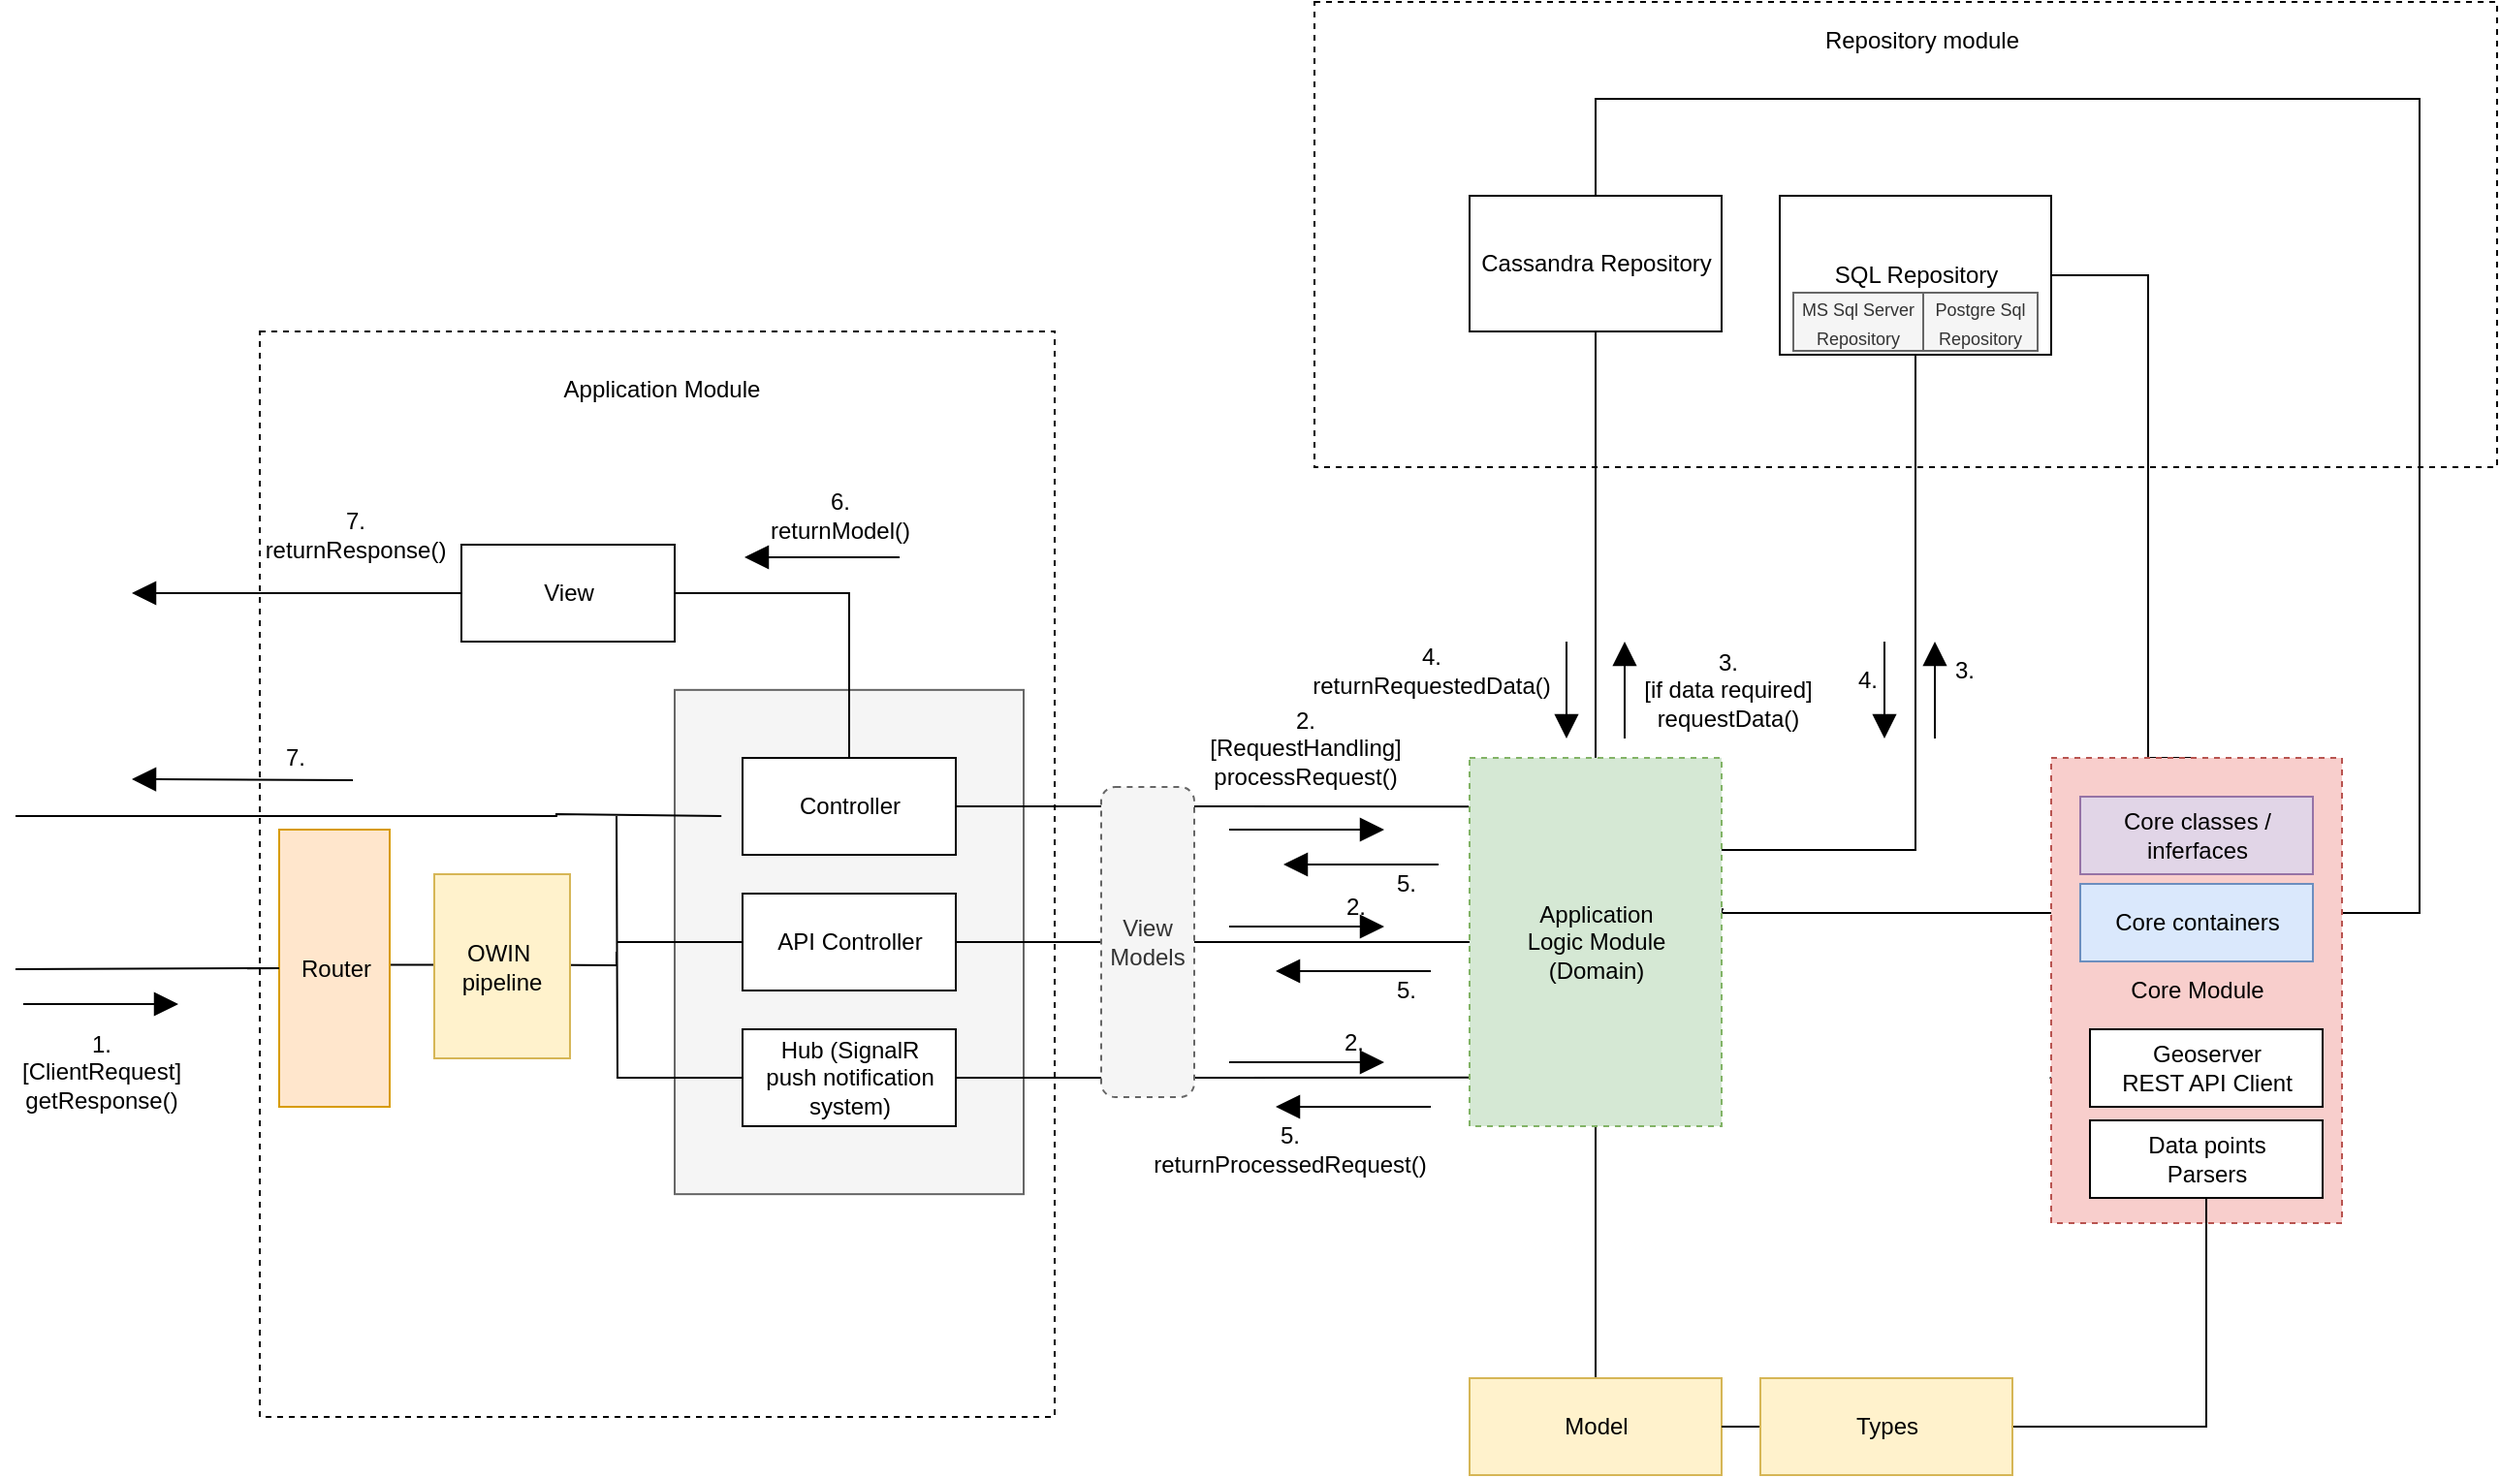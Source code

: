 <mxfile version="13.1.11" type="device"><diagram id="04vPOjAJPhElB2uceswn" name="Page-1"><mxGraphModel dx="2453" dy="2068" grid="1" gridSize="10" guides="1" tooltips="1" connect="1" arrows="1" fold="1" page="1" pageScale="1" pageWidth="827" pageHeight="1169" math="0" shadow="0"><root><mxCell id="0"/><mxCell id="1" parent="0"/><mxCell id="41lB8vfgS192ODBAD9r5-1" value="" style="rounded=0;whiteSpace=wrap;html=1;fillColor=none;dashed=1;" vertex="1" parent="1"><mxGeometry x="-254" y="-140" width="410" height="560" as="geometry"/></mxCell><mxCell id="MsvtIZEtKyDef6mCxS-_-30" value="" style="html=1;fillColor=#f5f5f5;strokeColor=#666666;fontColor=#333333;labelPosition=center;verticalLabelPosition=middle;align=center;verticalAlign=top;" parent="1" vertex="1"><mxGeometry x="-40" y="44.93" width="180" height="260.14" as="geometry"/></mxCell><mxCell id="MsvtIZEtKyDef6mCxS-_-14" style="edgeStyle=orthogonalEdgeStyle;rounded=0;orthogonalLoop=1;jettySize=auto;html=1;exitX=1;exitY=0.5;exitDx=0;exitDy=0;entryX=-0.003;entryY=0.132;entryDx=0;entryDy=0;entryPerimeter=0;endArrow=none;endFill=0;" parent="1" source="MsvtIZEtKyDef6mCxS-_-1" target="MsvtIZEtKyDef6mCxS-_-4" edge="1"><mxGeometry relative="1" as="geometry"/></mxCell><mxCell id="MsvtIZEtKyDef6mCxS-_-27" style="edgeStyle=orthogonalEdgeStyle;rounded=0;orthogonalLoop=1;jettySize=auto;html=1;exitX=0;exitY=0.5;exitDx=0;exitDy=0;endArrow=none;endFill=0;" parent="1" edge="1"><mxGeometry relative="1" as="geometry"><mxPoint x="-380" y="110" as="targetPoint"/><mxPoint x="-15.905" y="109.952" as="sourcePoint"/><Array as="points"><mxPoint x="-101" y="109"/><mxPoint x="-101" y="110"/></Array></mxGeometry></mxCell><mxCell id="MsvtIZEtKyDef6mCxS-_-1" value="Controller" style="html=1;" parent="1" vertex="1"><mxGeometry x="-5" y="80" width="110" height="50" as="geometry"/></mxCell><mxCell id="MsvtIZEtKyDef6mCxS-_-11" value="" style="edgeStyle=orthogonalEdgeStyle;rounded=0;orthogonalLoop=1;jettySize=auto;html=1;endArrow=none;endFill=0;" parent="1" source="MsvtIZEtKyDef6mCxS-_-2" target="MsvtIZEtKyDef6mCxS-_-4" edge="1"><mxGeometry relative="1" as="geometry"/></mxCell><mxCell id="MsvtIZEtKyDef6mCxS-_-28" style="edgeStyle=orthogonalEdgeStyle;rounded=0;orthogonalLoop=1;jettySize=auto;html=1;exitX=0;exitY=0.5;exitDx=0;exitDy=0;endArrow=none;endFill=0;" parent="1" source="MsvtIZEtKyDef6mCxS-_-2" edge="1"><mxGeometry relative="1" as="geometry"><mxPoint x="-70" y="174.952" as="targetPoint"/></mxGeometry></mxCell><mxCell id="MsvtIZEtKyDef6mCxS-_-2" value="API Controller" style="html=1;" parent="1" vertex="1"><mxGeometry x="-5" y="150" width="110" height="50" as="geometry"/></mxCell><mxCell id="MsvtIZEtKyDef6mCxS-_-13" style="edgeStyle=orthogonalEdgeStyle;rounded=0;orthogonalLoop=1;jettySize=auto;html=1;exitX=1;exitY=0.5;exitDx=0;exitDy=0;entryX=-0.003;entryY=0.868;entryDx=0;entryDy=0;entryPerimeter=0;endArrow=none;endFill=0;" parent="1" source="MsvtIZEtKyDef6mCxS-_-3" target="MsvtIZEtKyDef6mCxS-_-4" edge="1"><mxGeometry relative="1" as="geometry"/></mxCell><mxCell id="MsvtIZEtKyDef6mCxS-_-26" style="edgeStyle=orthogonalEdgeStyle;rounded=0;orthogonalLoop=1;jettySize=auto;html=1;exitX=0;exitY=0.5;exitDx=0;exitDy=0;endArrow=none;endFill=0;" parent="1" source="MsvtIZEtKyDef6mCxS-_-3" edge="1"><mxGeometry relative="1" as="geometry"><mxPoint x="-70" y="110" as="targetPoint"/></mxGeometry></mxCell><mxCell id="MsvtIZEtKyDef6mCxS-_-3" value="&lt;div&gt;Hub (SignalR &lt;br&gt;&lt;/div&gt;&lt;div&gt;push notification&lt;/div&gt;&lt;div&gt;system)&lt;/div&gt;" style="html=1;" parent="1" vertex="1"><mxGeometry x="-5" y="220" width="110" height="50" as="geometry"/></mxCell><mxCell id="MsvtIZEtKyDef6mCxS-_-15" style="edgeStyle=orthogonalEdgeStyle;rounded=0;orthogonalLoop=1;jettySize=auto;html=1;exitX=0.5;exitY=0;exitDx=0;exitDy=0;entryX=0.5;entryY=1;entryDx=0;entryDy=0;endArrow=none;endFill=0;" parent="1" source="MsvtIZEtKyDef6mCxS-_-4" target="MsvtIZEtKyDef6mCxS-_-5" edge="1"><mxGeometry relative="1" as="geometry"/></mxCell><mxCell id="MsvtIZEtKyDef6mCxS-_-18" style="edgeStyle=orthogonalEdgeStyle;rounded=0;orthogonalLoop=1;jettySize=auto;html=1;exitX=0.5;exitY=1;exitDx=0;exitDy=0;entryX=0.5;entryY=0;entryDx=0;entryDy=0;endArrow=none;endFill=0;" parent="1" source="MsvtIZEtKyDef6mCxS-_-4" target="MsvtIZEtKyDef6mCxS-_-7" edge="1"><mxGeometry relative="1" as="geometry"/></mxCell><mxCell id="MsvtIZEtKyDef6mCxS-_-20" style="edgeStyle=orthogonalEdgeStyle;rounded=0;orthogonalLoop=1;jettySize=auto;html=1;exitX=1.008;exitY=0.411;exitDx=0;exitDy=0;entryX=-0.005;entryY=0.688;entryDx=0;entryDy=0;entryPerimeter=0;endArrow=none;endFill=0;exitPerimeter=0;" parent="1" source="MsvtIZEtKyDef6mCxS-_-4" target="MsvtIZEtKyDef6mCxS-_-8" edge="1"><mxGeometry relative="1" as="geometry"><Array as="points"><mxPoint x="500" y="158"/><mxPoint x="500" y="160"/><mxPoint x="680" y="160"/></Array></mxGeometry></mxCell><mxCell id="MsvtIZEtKyDef6mCxS-_-29" style="edgeStyle=orthogonalEdgeStyle;rounded=0;orthogonalLoop=1;jettySize=auto;html=1;exitX=1;exitY=0.25;exitDx=0;exitDy=0;entryX=0.5;entryY=1;entryDx=0;entryDy=0;endArrow=none;endFill=0;" parent="1" source="MsvtIZEtKyDef6mCxS-_-4" target="MsvtIZEtKyDef6mCxS-_-6" edge="1"><mxGeometry relative="1" as="geometry"/></mxCell><mxCell id="MsvtIZEtKyDef6mCxS-_-4" value="&lt;div&gt;Application&lt;/div&gt;&lt;div&gt;Logic Module&lt;br&gt;&lt;/div&gt;&lt;div&gt;(Domain)&lt;/div&gt;" style="html=1;fillColor=#d5e8d4;strokeColor=#82b366;dashed=1;" parent="1" vertex="1"><mxGeometry x="370" y="80" width="130" height="190" as="geometry"/></mxCell><mxCell id="MsvtIZEtKyDef6mCxS-_-21" style="edgeStyle=orthogonalEdgeStyle;rounded=0;orthogonalLoop=1;jettySize=auto;html=1;exitX=0.5;exitY=0;exitDx=0;exitDy=0;endArrow=none;endFill=0;" parent="1" source="MsvtIZEtKyDef6mCxS-_-5" edge="1"><mxGeometry relative="1" as="geometry"><Array as="points"><mxPoint x="435" y="-260"/><mxPoint x="860" y="-260"/><mxPoint x="860" y="160"/></Array><mxPoint x="811" y="160" as="targetPoint"/></mxGeometry></mxCell><mxCell id="MsvtIZEtKyDef6mCxS-_-5" value="Cassandra Repository" style="html=1;" parent="1" vertex="1"><mxGeometry x="370" y="-210" width="130" height="70" as="geometry"/></mxCell><mxCell id="MsvtIZEtKyDef6mCxS-_-22" style="edgeStyle=orthogonalEdgeStyle;rounded=0;orthogonalLoop=1;jettySize=auto;html=1;exitX=1;exitY=0.5;exitDx=0;exitDy=0;entryX=0.5;entryY=0;entryDx=0;entryDy=0;endArrow=none;endFill=0;" parent="1" source="MsvtIZEtKyDef6mCxS-_-6" target="MsvtIZEtKyDef6mCxS-_-8" edge="1"><mxGeometry relative="1" as="geometry"><Array as="points"><mxPoint x="720" y="-169"/><mxPoint x="720" y="80"/></Array></mxGeometry></mxCell><mxCell id="MsvtIZEtKyDef6mCxS-_-6" value="SQL Repository" style="html=1;" parent="1" vertex="1"><mxGeometry x="530" y="-210" width="140" height="82" as="geometry"/></mxCell><mxCell id="MsvtIZEtKyDef6mCxS-_-7" value="Model" style="html=1;fillColor=#fff2cc;strokeColor=#d6b656;" parent="1" vertex="1"><mxGeometry x="370" y="400" width="130" height="50" as="geometry"/></mxCell><mxCell id="MsvtIZEtKyDef6mCxS-_-8" value="Core Module" style="html=1;fillColor=#f8cecc;strokeColor=#b85450;dashed=1;" parent="1" vertex="1"><mxGeometry x="670" y="80" width="150" height="240" as="geometry"/></mxCell><mxCell id="MsvtIZEtKyDef6mCxS-_-24" style="edgeStyle=orthogonalEdgeStyle;rounded=0;orthogonalLoop=1;jettySize=auto;html=1;exitX=1;exitY=0.5;exitDx=0;exitDy=0;entryX=0.5;entryY=0;entryDx=0;entryDy=0;endArrow=none;endFill=0;" parent="1" source="MsvtIZEtKyDef6mCxS-_-9" target="MsvtIZEtKyDef6mCxS-_-1" edge="1"><mxGeometry relative="1" as="geometry"/></mxCell><mxCell id="MsvtIZEtKyDef6mCxS-_-9" value="View" style="html=1;" parent="1" vertex="1"><mxGeometry x="-150" y="-30" width="110" height="50" as="geometry"/></mxCell><mxCell id="MsvtIZEtKyDef6mCxS-_-31" value="" style="endArrow=block;endFill=1;endSize=10;html=1;" parent="1" edge="1"><mxGeometry width="160" relative="1" as="geometry"><mxPoint x="-376" y="207" as="sourcePoint"/><mxPoint x="-296" y="207" as="targetPoint"/></mxGeometry></mxCell><mxCell id="MsvtIZEtKyDef6mCxS-_-32" value="1.&lt;div&gt;[ClientRequest]&lt;/div&gt;&lt;div&gt;getResponse()&lt;br&gt;&lt;/div&gt;" style="text;html=1;align=center;verticalAlign=middle;resizable=0;points=[];autosize=1;" parent="1" vertex="1"><mxGeometry x="-386" y="217" width="100" height="50" as="geometry"/></mxCell><mxCell id="MsvtIZEtKyDef6mCxS-_-33" value="" style="endArrow=block;endFill=1;endSize=10;html=1;" parent="1" edge="1"><mxGeometry width="160" relative="1" as="geometry"><mxPoint x="246" y="117" as="sourcePoint"/><mxPoint x="326" y="117" as="targetPoint"/></mxGeometry></mxCell><mxCell id="MsvtIZEtKyDef6mCxS-_-34" value="2.&lt;div&gt;[RequestHandling]&lt;/div&gt;&lt;div&gt;processRequest()&lt;br&gt;&lt;/div&gt;" style="text;html=1;align=center;verticalAlign=middle;resizable=0;points=[];autosize=1;" parent="1" vertex="1"><mxGeometry x="230" y="50" width="110" height="50" as="geometry"/></mxCell><mxCell id="MsvtIZEtKyDef6mCxS-_-35" value="" style="endArrow=block;endFill=1;endSize=10;html=1;" parent="1" edge="1"><mxGeometry width="160" relative="1" as="geometry"><mxPoint x="246" y="167" as="sourcePoint"/><mxPoint x="326" y="167" as="targetPoint"/></mxGeometry></mxCell><mxCell id="MsvtIZEtKyDef6mCxS-_-37" value="2." style="text;html=1;align=center;verticalAlign=middle;resizable=0;points=[];autosize=1;" parent="1" vertex="1"><mxGeometry x="296" y="147" width="30" height="20" as="geometry"/></mxCell><mxCell id="MsvtIZEtKyDef6mCxS-_-38" value="" style="endArrow=block;endFill=1;endSize=10;html=1;" parent="1" edge="1"><mxGeometry width="160" relative="1" as="geometry"><mxPoint x="246" y="237" as="sourcePoint"/><mxPoint x="326" y="237" as="targetPoint"/></mxGeometry></mxCell><mxCell id="MsvtIZEtKyDef6mCxS-_-39" value="2." style="text;html=1;align=center;verticalAlign=middle;resizable=0;points=[];autosize=1;" parent="1" vertex="1"><mxGeometry x="295" y="217" width="30" height="20" as="geometry"/></mxCell><mxCell id="MsvtIZEtKyDef6mCxS-_-40" value="" style="endArrow=block;endFill=1;endSize=10;html=1;" parent="1" edge="1"><mxGeometry width="160" relative="1" as="geometry"><mxPoint x="450" y="70" as="sourcePoint"/><mxPoint x="450" y="20" as="targetPoint"/></mxGeometry></mxCell><mxCell id="MsvtIZEtKyDef6mCxS-_-41" value="&lt;div&gt;3.&lt;/div&gt;&lt;div&gt;[if data required]&lt;br&gt;&lt;/div&gt;&lt;div&gt;requestData()&lt;br&gt;&lt;/div&gt;" style="text;html=1;align=center;verticalAlign=middle;resizable=0;points=[];autosize=1;" parent="1" vertex="1"><mxGeometry x="453" y="20" width="100" height="50" as="geometry"/></mxCell><mxCell id="MsvtIZEtKyDef6mCxS-_-44" value="" style="endArrow=block;endFill=1;endSize=10;html=1;" parent="1" edge="1"><mxGeometry width="160" relative="1" as="geometry"><mxPoint x="610" y="70" as="sourcePoint"/><mxPoint x="610" y="20" as="targetPoint"/></mxGeometry></mxCell><mxCell id="MsvtIZEtKyDef6mCxS-_-45" value="3." style="text;html=1;align=center;verticalAlign=middle;resizable=0;points=[];autosize=1;" parent="1" vertex="1"><mxGeometry x="610" y="24.93" width="30" height="20" as="geometry"/></mxCell><mxCell id="MsvtIZEtKyDef6mCxS-_-51" value="" style="endArrow=block;endFill=1;endSize=10;html=1;" parent="1" edge="1"><mxGeometry width="160" relative="1" as="geometry"><mxPoint x="420" y="20" as="sourcePoint"/><mxPoint x="420" y="70" as="targetPoint"/></mxGeometry></mxCell><mxCell id="MsvtIZEtKyDef6mCxS-_-52" value="&lt;div&gt;4.&lt;/div&gt;&lt;div&gt;returnRequestedData()&lt;br&gt;&lt;/div&gt;" style="text;html=1;align=center;verticalAlign=middle;resizable=0;points=[];autosize=1;" parent="1" vertex="1"><mxGeometry x="280" y="20" width="140" height="30" as="geometry"/></mxCell><mxCell id="MsvtIZEtKyDef6mCxS-_-53" value="" style="endArrow=block;endFill=1;endSize=10;html=1;" parent="1" edge="1"><mxGeometry width="160" relative="1" as="geometry"><mxPoint x="584" y="20" as="sourcePoint"/><mxPoint x="584" y="70" as="targetPoint"/></mxGeometry></mxCell><mxCell id="MsvtIZEtKyDef6mCxS-_-56" value="4." style="text;html=1;align=center;verticalAlign=middle;resizable=0;points=[];autosize=1;" parent="1" vertex="1"><mxGeometry x="560" y="30" width="30" height="20" as="geometry"/></mxCell><mxCell id="MsvtIZEtKyDef6mCxS-_-57" value="" style="endArrow=block;endFill=1;endSize=10;html=1;" parent="1" edge="1"><mxGeometry width="160" relative="1" as="geometry"><mxPoint x="350" y="260" as="sourcePoint"/><mxPoint x="270" y="260" as="targetPoint"/></mxGeometry></mxCell><mxCell id="MsvtIZEtKyDef6mCxS-_-58" value="" style="endArrow=block;endFill=1;endSize=10;html=1;" parent="1" edge="1"><mxGeometry width="160" relative="1" as="geometry"><mxPoint x="350" y="190" as="sourcePoint"/><mxPoint x="270" y="190" as="targetPoint"/></mxGeometry></mxCell><mxCell id="MsvtIZEtKyDef6mCxS-_-59" value="" style="endArrow=block;endFill=1;endSize=10;html=1;" parent="1" edge="1"><mxGeometry width="160" relative="1" as="geometry"><mxPoint x="354" y="135" as="sourcePoint"/><mxPoint x="274" y="135" as="targetPoint"/></mxGeometry></mxCell><mxCell id="MsvtIZEtKyDef6mCxS-_-60" value="&lt;div&gt;5.&lt;/div&gt;&lt;div&gt;returnProcessedRequest()&lt;br&gt;&lt;/div&gt;" style="text;html=1;align=center;verticalAlign=middle;resizable=0;points=[];autosize=1;" parent="1" vertex="1"><mxGeometry x="202" y="267" width="150" height="30" as="geometry"/></mxCell><mxCell id="MsvtIZEtKyDef6mCxS-_-61" value="5." style="text;html=1;align=center;verticalAlign=middle;resizable=0;points=[];autosize=1;" parent="1" vertex="1"><mxGeometry x="322" y="190" width="30" height="20" as="geometry"/></mxCell><mxCell id="MsvtIZEtKyDef6mCxS-_-62" value="5." style="text;html=1;align=center;verticalAlign=middle;resizable=0;points=[];autosize=1;" parent="1" vertex="1"><mxGeometry x="322" y="135" width="30" height="20" as="geometry"/></mxCell><mxCell id="MsvtIZEtKyDef6mCxS-_-63" value="" style="endArrow=block;endFill=1;endSize=10;html=1;" parent="1" edge="1"><mxGeometry width="160" relative="1" as="geometry"><mxPoint x="76" y="-23.5" as="sourcePoint"/><mxPoint x="-4" y="-23.5" as="targetPoint"/></mxGeometry></mxCell><mxCell id="MsvtIZEtKyDef6mCxS-_-64" value="&lt;div&gt;6.&lt;/div&gt;&lt;div&gt;returnModel()&lt;br&gt;&lt;/div&gt;" style="text;html=1;align=center;verticalAlign=middle;resizable=0;points=[];autosize=1;" parent="1" vertex="1"><mxGeometry x="5" y="-60" width="80" height="30" as="geometry"/></mxCell><mxCell id="MsvtIZEtKyDef6mCxS-_-65" value="" style="endArrow=block;endFill=1;endSize=10;html=1;exitX=0;exitY=0.5;exitDx=0;exitDy=0;" parent="1" source="MsvtIZEtKyDef6mCxS-_-9" edge="1"><mxGeometry width="160" relative="1" as="geometry"><mxPoint x="-200" y="-5.5" as="sourcePoint"/><mxPoint x="-320" y="-5" as="targetPoint"/></mxGeometry></mxCell><mxCell id="MsvtIZEtKyDef6mCxS-_-66" value="&lt;div&gt;7.&lt;/div&gt;&lt;div&gt;returnResponse()&lt;br&gt;&lt;/div&gt;" style="text;html=1;align=center;verticalAlign=middle;resizable=0;points=[];autosize=1;" parent="1" vertex="1"><mxGeometry x="-260" y="-50" width="110" height="30" as="geometry"/></mxCell><mxCell id="MsvtIZEtKyDef6mCxS-_-67" value="" style="endArrow=block;endFill=1;endSize=10;html=1;exitX=0;exitY=0.5;exitDx=0;exitDy=0;" parent="1" edge="1"><mxGeometry width="160" relative="1" as="geometry"><mxPoint x="-206" y="91.5" as="sourcePoint"/><mxPoint x="-320" y="91" as="targetPoint"/></mxGeometry></mxCell><mxCell id="MsvtIZEtKyDef6mCxS-_-68" value="7." style="text;html=1;align=center;verticalAlign=middle;resizable=0;points=[];autosize=1;" parent="1" vertex="1"><mxGeometry x="-251" y="70" width="30" height="20" as="geometry"/></mxCell><mxCell id="qSX6sPFQceafzFd94cR_-3" value="&lt;font style=&quot;font-size: 9px&quot;&gt;MS Sql Server Repository&lt;/font&gt;" style="rounded=0;whiteSpace=wrap;html=1;fillColor=#f5f5f5;strokeColor=#666666;fontColor=#333333;" parent="1" vertex="1"><mxGeometry x="537" y="-160" width="67" height="30" as="geometry"/></mxCell><mxCell id="qSX6sPFQceafzFd94cR_-4" value="&lt;font style=&quot;font-size: 9px&quot;&gt;Postgre Sql Repository&lt;/font&gt;" style="rounded=0;whiteSpace=wrap;html=1;fillColor=#f5f5f5;strokeColor=#666666;fontColor=#333333;" parent="1" vertex="1"><mxGeometry x="604" y="-160" width="59" height="30" as="geometry"/></mxCell><mxCell id="qSX6sPFQceafzFd94cR_-7" value="Geoserver &lt;br&gt;REST API Client" style="html=1;" parent="1" vertex="1"><mxGeometry x="690" y="220" width="120" height="40" as="geometry"/></mxCell><mxCell id="qSX6sPFQceafzFd94cR_-8" value="Data points &lt;br&gt;Parsers" style="html=1;" parent="1" vertex="1"><mxGeometry x="690" y="267" width="120" height="40" as="geometry"/></mxCell><mxCell id="qSX6sPFQceafzFd94cR_-9" style="edgeStyle=orthogonalEdgeStyle;rounded=0;orthogonalLoop=1;jettySize=auto;html=1;exitX=1;exitY=0.5;exitDx=0;exitDy=0;entryX=0.5;entryY=1;entryDx=0;entryDy=0;endArrow=none;endFill=0;" parent="1" source="MsvtIZEtKyDef6mCxS-_-7" target="qSX6sPFQceafzFd94cR_-8" edge="1"><mxGeometry relative="1" as="geometry"><mxPoint x="500" y="325" as="sourcePoint"/><mxPoint x="745" y="270" as="targetPoint"/></mxGeometry></mxCell><mxCell id="qSX6sPFQceafzFd94cR_-10" value="Types" style="html=1;fillColor=#fff2cc;strokeColor=#d6b656;" parent="1" vertex="1"><mxGeometry x="520" y="400" width="130" height="50" as="geometry"/></mxCell><mxCell id="qSX6sPFQceafzFd94cR_-11" value="Core classes /&lt;br&gt;inferfaces" style="html=1;fillColor=#e1d5e7;strokeColor=#9673a6;" parent="1" vertex="1"><mxGeometry x="685" y="100" width="120" height="40" as="geometry"/></mxCell><mxCell id="qSX6sPFQceafzFd94cR_-12" value="Core containers" style="html=1;fillColor=#dae8fc;strokeColor=#6c8ebf;" parent="1" vertex="1"><mxGeometry x="685" y="145" width="120" height="40" as="geometry"/></mxCell><mxCell id="qSX6sPFQceafzFd94cR_-15" style="edgeStyle=orthogonalEdgeStyle;rounded=0;orthogonalLoop=1;jettySize=auto;html=1;exitX=1.001;exitY=0.488;exitDx=0;exitDy=0;endArrow=none;endFill=0;exitPerimeter=0;" parent="1" source="qSX6sPFQceafzFd94cR_-13" edge="1"><mxGeometry relative="1" as="geometry"><mxPoint x="-70" y="180" as="targetPoint"/><mxPoint x="-113" y="188.5" as="sourcePoint"/><Array as="points"><mxPoint x="-113" y="187"/><mxPoint x="-70" y="187"/></Array></mxGeometry></mxCell><mxCell id="qSX6sPFQceafzFd94cR_-13" value="Router" style="html=1;fillColor=#ffe6cc;strokeColor=#d79b00;" parent="1" vertex="1"><mxGeometry x="-244" y="117" width="57" height="143" as="geometry"/></mxCell><mxCell id="qSX6sPFQceafzFd94cR_-14" value="" style="endArrow=none;html=1;entryX=0;entryY=0.5;entryDx=0;entryDy=0;" parent="1" target="qSX6sPFQceafzFd94cR_-13" edge="1"><mxGeometry width="50" height="50" relative="1" as="geometry"><mxPoint x="-380" y="189" as="sourcePoint"/><mxPoint x="90" y="170" as="targetPoint"/></mxGeometry></mxCell><mxCell id="qSX6sPFQceafzFd94cR_-16" value="OWIN&amp;nbsp;&lt;br&gt;pipeline" style="rounded=0;whiteSpace=wrap;html=1;fillColor=#fff2cc;strokeColor=#d6b656;" parent="1" vertex="1"><mxGeometry x="-164" y="140" width="70" height="95" as="geometry"/></mxCell><mxCell id="41lB8vfgS192ODBAD9r5-2" value="Application Module" style="text;html=1;strokeColor=none;fillColor=none;align=center;verticalAlign=middle;whiteSpace=wrap;rounded=0;dashed=1;" vertex="1" parent="1"><mxGeometry x="-150" y="-130" width="207" height="40" as="geometry"/></mxCell><mxCell id="41lB8vfgS192ODBAD9r5-4" value="View&lt;br&gt;Models" style="rounded=1;whiteSpace=wrap;html=1;dashed=1;fillColor=#f5f5f5;strokeColor=#666666;fontColor=#333333;" vertex="1" parent="1"><mxGeometry x="180" y="95" width="48" height="160" as="geometry"/></mxCell><mxCell id="41lB8vfgS192ODBAD9r5-5" value="" style="rounded=0;whiteSpace=wrap;html=1;fillColor=none;dashed=1;" vertex="1" parent="1"><mxGeometry x="290" y="-310" width="610" height="240" as="geometry"/></mxCell><mxCell id="41lB8vfgS192ODBAD9r5-6" value="Repository module" style="text;html=1;strokeColor=none;fillColor=none;align=center;verticalAlign=middle;whiteSpace=wrap;rounded=0;dashed=1;" vertex="1" parent="1"><mxGeometry x="500" y="-310" width="207" height="40" as="geometry"/></mxCell></root></mxGraphModel></diagram></mxfile>